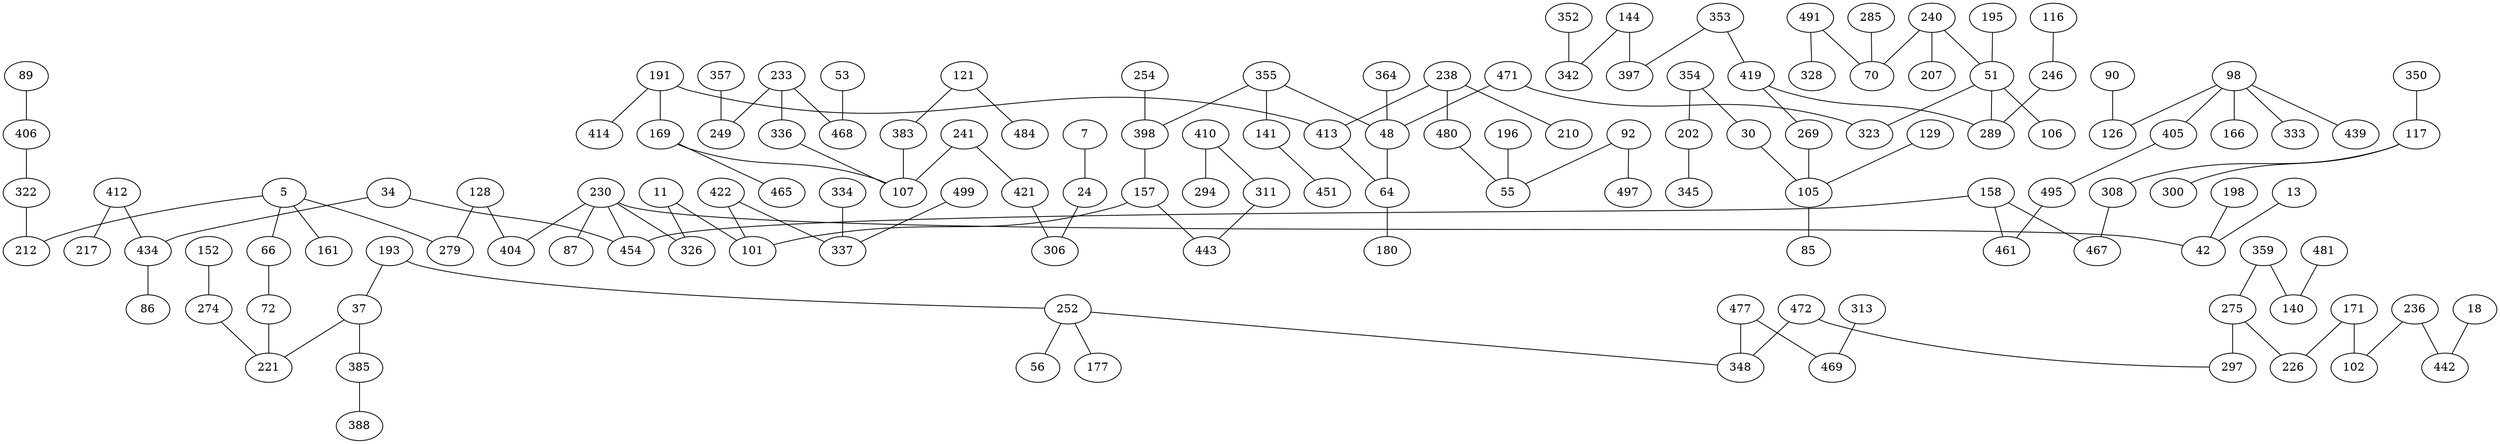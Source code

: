 graph G{
89--406;
191--413;
191--169;
191--414;
193--37;
193--252;
195--51;
350--117;
471--48;
471--323;
196--55;
230--404;
230--326;
230--87;
230--454;
230--42;
472--348;
472--297;
198--42;
352--342;
353--419;
353--397;
233--336;
233--249;
233--468;
354--30;
354--202;
355--398;
355--48;
355--141;
477--348;
477--469;
357--249;
236--102;
236--442;
116--246;
117--308;
117--300;
90--126;
238--413;
238--210;
238--480;
359--275;
359--140;
92--55;
92--497;
98--405;
98--126;
98--166;
98--333;
98--439;
11--326;
11--101;
13--42;
18--442;
480--55;
481--140;
240--51;
240--207;
240--70;
241--107;
241--421;
121--383;
121--484;
364--48;
246--289;
5--279;
5--212;
5--161;
5--66;
128--404;
128--279;
7--24;
129--105;
405--495;
406--322;
24--306;
491--70;
491--328;
252--177;
252--56;
252--348;
495--461;
254--398;
410--311;
410--294;
499--337;
412--434;
412--217;
413--64;
419--289;
419--269;
30--105;
34--454;
34--434;
37--221;
37--385;
141--451;
383--107;
385--388;
144--397;
144--342;
421--306;
422--101;
422--337;
269--105;
308--467;
48--64;
152--274;
274--221;
275--297;
275--226;
398--157;
157--101;
157--443;
311--443;
158--454;
158--467;
158--461;
434--86;
313--469;
51--323;
51--106;
51--289;
53--468;
285--70;
322--212;
169--465;
169--107;
202--345;
64--180;
66--72;
171--226;
171--102;
334--337;
336--107;
72--221;
105--85;
}